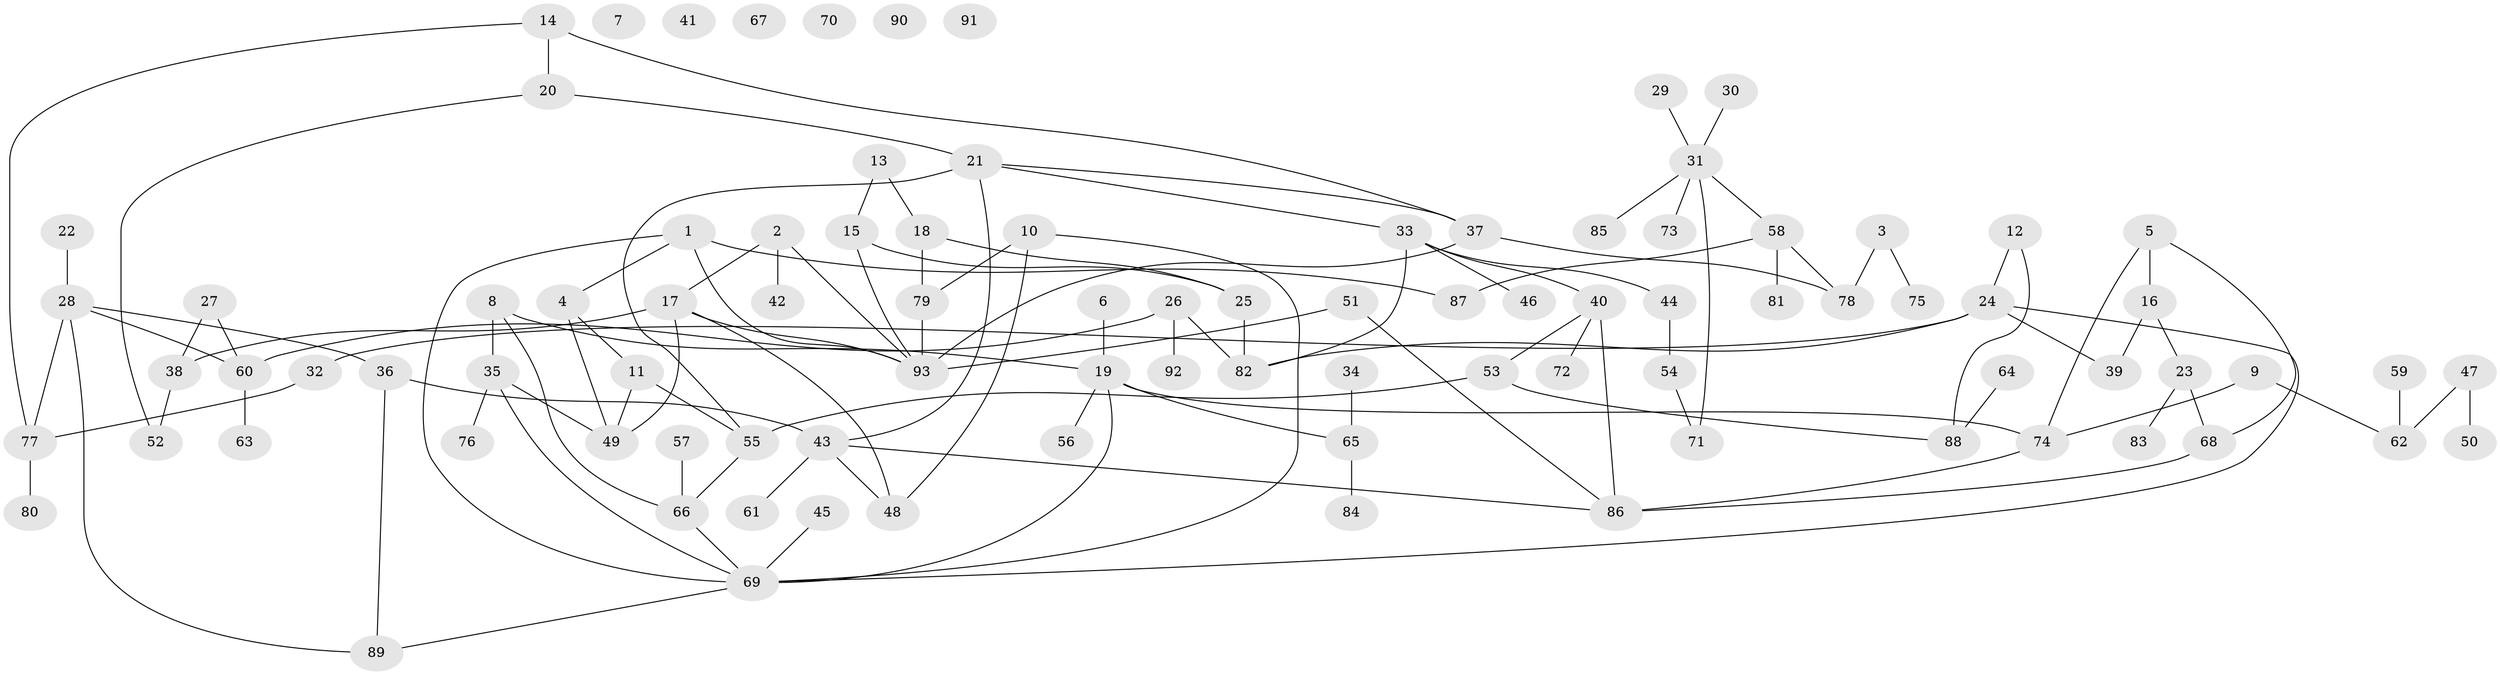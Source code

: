 // coarse degree distribution, {1: 0.36363636363636365, 0: 0.10909090909090909, 4: 0.18181818181818182, 2: 0.10909090909090909, 5: 0.05454545454545454, 3: 0.10909090909090909, 9: 0.03636363636363636, 8: 0.01818181818181818, 7: 0.01818181818181818}
// Generated by graph-tools (version 1.1) at 2025/42/03/04/25 21:42:53]
// undirected, 93 vertices, 119 edges
graph export_dot {
graph [start="1"]
  node [color=gray90,style=filled];
  1;
  2;
  3;
  4;
  5;
  6;
  7;
  8;
  9;
  10;
  11;
  12;
  13;
  14;
  15;
  16;
  17;
  18;
  19;
  20;
  21;
  22;
  23;
  24;
  25;
  26;
  27;
  28;
  29;
  30;
  31;
  32;
  33;
  34;
  35;
  36;
  37;
  38;
  39;
  40;
  41;
  42;
  43;
  44;
  45;
  46;
  47;
  48;
  49;
  50;
  51;
  52;
  53;
  54;
  55;
  56;
  57;
  58;
  59;
  60;
  61;
  62;
  63;
  64;
  65;
  66;
  67;
  68;
  69;
  70;
  71;
  72;
  73;
  74;
  75;
  76;
  77;
  78;
  79;
  80;
  81;
  82;
  83;
  84;
  85;
  86;
  87;
  88;
  89;
  90;
  91;
  92;
  93;
  1 -- 4;
  1 -- 69;
  1 -- 87;
  1 -- 93;
  2 -- 17;
  2 -- 42;
  2 -- 93;
  3 -- 75;
  3 -- 78;
  4 -- 11;
  4 -- 49;
  5 -- 16;
  5 -- 68;
  5 -- 74;
  6 -- 19;
  8 -- 19;
  8 -- 35;
  8 -- 66;
  9 -- 62;
  9 -- 74;
  10 -- 48;
  10 -- 69;
  10 -- 79;
  11 -- 49;
  11 -- 55;
  12 -- 24;
  12 -- 88;
  13 -- 15;
  13 -- 18;
  14 -- 20;
  14 -- 37;
  14 -- 77;
  15 -- 25;
  15 -- 93;
  16 -- 23;
  16 -- 39;
  17 -- 38;
  17 -- 48;
  17 -- 49;
  17 -- 93;
  18 -- 25;
  18 -- 79;
  19 -- 56;
  19 -- 65;
  19 -- 69;
  19 -- 74;
  20 -- 21;
  20 -- 52;
  21 -- 33;
  21 -- 37;
  21 -- 43;
  21 -- 55;
  22 -- 28;
  23 -- 68;
  23 -- 83;
  24 -- 32;
  24 -- 39;
  24 -- 69;
  24 -- 82;
  25 -- 82;
  26 -- 60;
  26 -- 82;
  26 -- 92;
  27 -- 38;
  27 -- 60;
  28 -- 36;
  28 -- 60;
  28 -- 77;
  28 -- 89;
  29 -- 31;
  30 -- 31;
  31 -- 58;
  31 -- 71;
  31 -- 73;
  31 -- 85;
  32 -- 77;
  33 -- 40;
  33 -- 44;
  33 -- 46;
  33 -- 82;
  34 -- 65;
  35 -- 49;
  35 -- 69;
  35 -- 76;
  36 -- 43;
  36 -- 89;
  37 -- 78;
  37 -- 93;
  38 -- 52;
  40 -- 53;
  40 -- 72;
  40 -- 86;
  43 -- 48;
  43 -- 61;
  43 -- 86;
  44 -- 54;
  45 -- 69;
  47 -- 50;
  47 -- 62;
  51 -- 86;
  51 -- 93;
  53 -- 55;
  53 -- 88;
  54 -- 71;
  55 -- 66;
  57 -- 66;
  58 -- 78;
  58 -- 81;
  58 -- 87;
  59 -- 62;
  60 -- 63;
  64 -- 88;
  65 -- 84;
  66 -- 69;
  68 -- 86;
  69 -- 89;
  74 -- 86;
  77 -- 80;
  79 -- 93;
}
